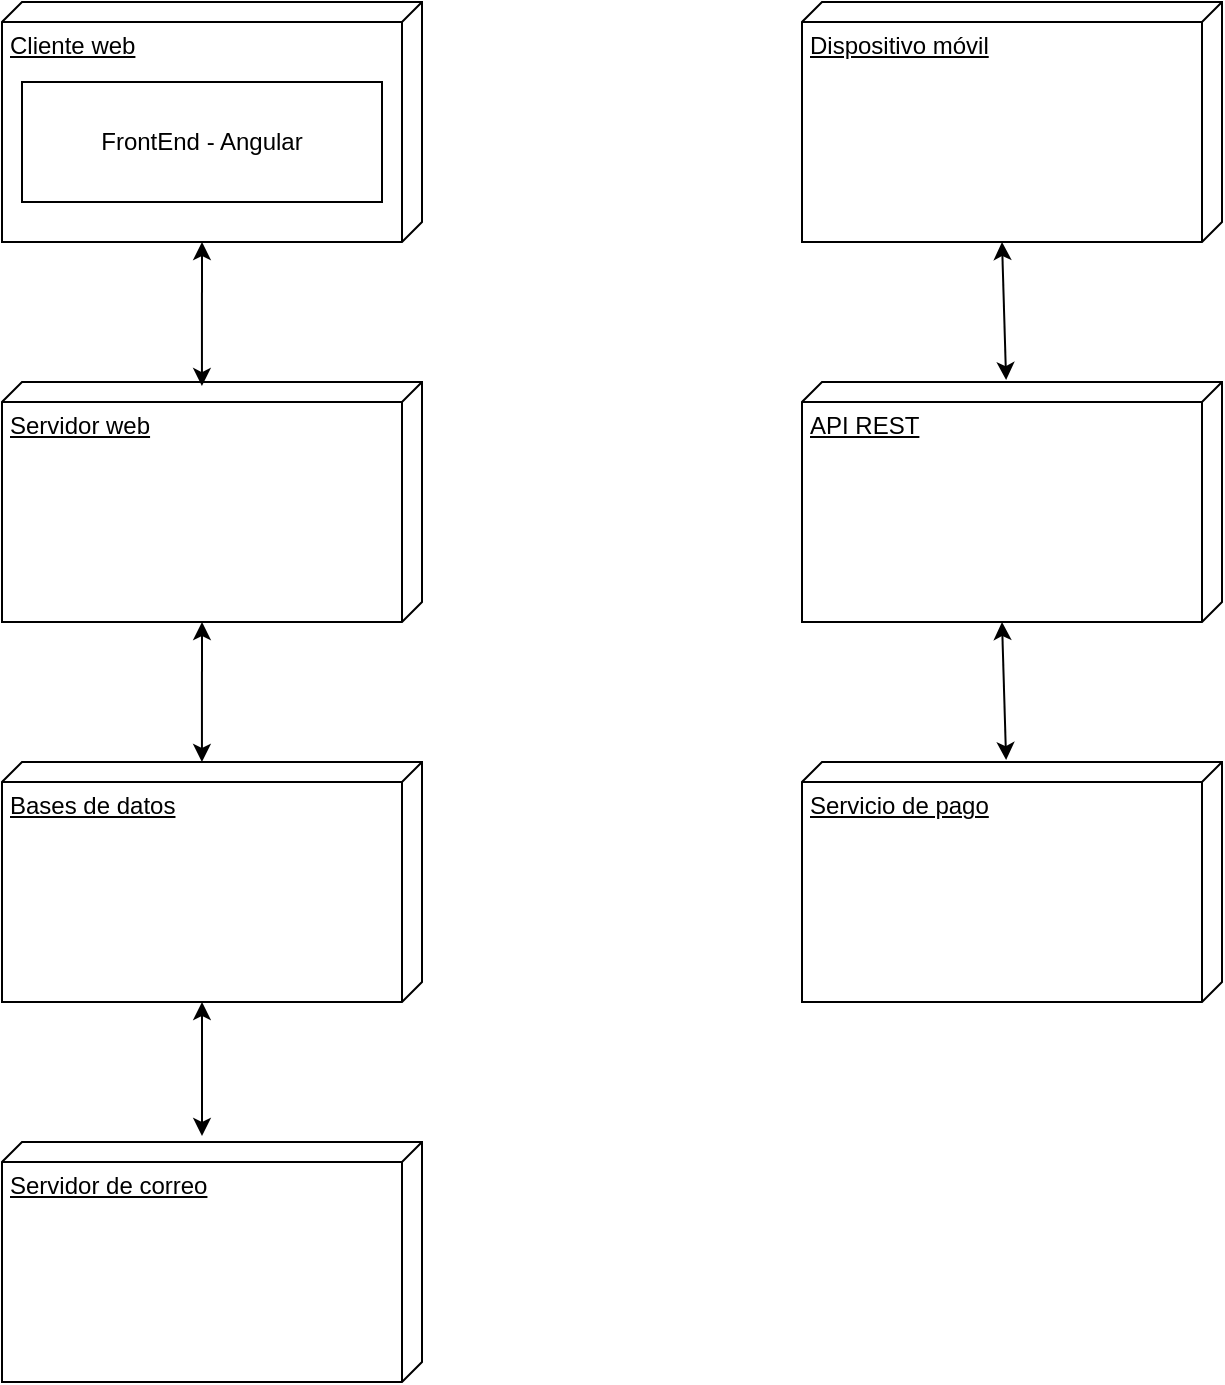 <mxfile version="26.1.3">
  <diagram name="Página-1" id="uUeh_ddypWySZxCycIik">
    <mxGraphModel grid="1" page="1" gridSize="10" guides="1" tooltips="1" connect="1" arrows="1" fold="1" pageScale="1" pageWidth="827" pageHeight="1169" math="0" shadow="0">
      <root>
        <mxCell id="0" />
        <mxCell id="1" parent="0" />
        <mxCell id="4GteqBBK0HGafkRfYPwq-1" value="Cliente web" style="verticalAlign=top;align=left;spacingTop=8;spacingLeft=2;spacingRight=12;shape=cube;size=10;direction=south;fontStyle=4;html=1;whiteSpace=wrap;" vertex="1" parent="1">
          <mxGeometry x="-760" y="30" width="210" height="120" as="geometry" />
        </mxCell>
        <mxCell id="4GteqBBK0HGafkRfYPwq-3" value="Dispositivo móvil" style="verticalAlign=top;align=left;spacingTop=8;spacingLeft=2;spacingRight=12;shape=cube;size=10;direction=south;fontStyle=4;html=1;whiteSpace=wrap;" vertex="1" parent="1">
          <mxGeometry x="-360" y="30" width="210" height="120" as="geometry" />
        </mxCell>
        <mxCell id="4GteqBBK0HGafkRfYPwq-4" value="Servidor web" style="verticalAlign=top;align=left;spacingTop=8;spacingLeft=2;spacingRight=12;shape=cube;size=10;direction=south;fontStyle=4;html=1;whiteSpace=wrap;" vertex="1" parent="1">
          <mxGeometry x="-760" y="220" width="210" height="120" as="geometry" />
        </mxCell>
        <mxCell id="4GteqBBK0HGafkRfYPwq-5" value="API REST" style="verticalAlign=top;align=left;spacingTop=8;spacingLeft=2;spacingRight=12;shape=cube;size=10;direction=south;fontStyle=4;html=1;whiteSpace=wrap;" vertex="1" parent="1">
          <mxGeometry x="-360" y="220" width="210" height="120" as="geometry" />
        </mxCell>
        <mxCell id="4GteqBBK0HGafkRfYPwq-6" value="Bases de datos" style="verticalAlign=top;align=left;spacingTop=8;spacingLeft=2;spacingRight=12;shape=cube;size=10;direction=south;fontStyle=4;html=1;whiteSpace=wrap;" vertex="1" parent="1">
          <mxGeometry x="-760" y="410" width="210" height="120" as="geometry" />
        </mxCell>
        <mxCell id="4GteqBBK0HGafkRfYPwq-7" value="Servicio de pago" style="verticalAlign=top;align=left;spacingTop=8;spacingLeft=2;spacingRight=12;shape=cube;size=10;direction=south;fontStyle=4;html=1;whiteSpace=wrap;" vertex="1" parent="1">
          <mxGeometry x="-360" y="410" width="210" height="120" as="geometry" />
        </mxCell>
        <mxCell id="4GteqBBK0HGafkRfYPwq-8" value="Servidor de correo" style="verticalAlign=top;align=left;spacingTop=8;spacingLeft=2;spacingRight=12;shape=cube;size=10;direction=south;fontStyle=4;html=1;whiteSpace=wrap;" vertex="1" parent="1">
          <mxGeometry x="-760" y="600" width="210" height="120" as="geometry" />
        </mxCell>
        <mxCell id="4GteqBBK0HGafkRfYPwq-10" value="FrontEnd - Angular" style="html=1;align=center;verticalAlign=middle;dashed=0;whiteSpace=wrap;" vertex="1" parent="1">
          <mxGeometry x="-750" y="70" width="180" height="60" as="geometry" />
        </mxCell>
        <mxCell id="4GteqBBK0HGafkRfYPwq-11" value="" style="endArrow=classic;startArrow=classic;html=1;rounded=0;exitX=-0.008;exitY=0.514;exitDx=0;exitDy=0;exitPerimeter=0;entryX=0;entryY=0;entryDx=120;entryDy=110;entryPerimeter=0;" edge="1" parent="1" source="4GteqBBK0HGafkRfYPwq-7" target="4GteqBBK0HGafkRfYPwq-5">
          <mxGeometry width="50" height="50" relative="1" as="geometry">
            <mxPoint x="-390" y="380" as="sourcePoint" />
            <mxPoint x="-560" y="360" as="targetPoint" />
            <Array as="points" />
          </mxGeometry>
        </mxCell>
        <mxCell id="4GteqBBK0HGafkRfYPwq-12" value="" style="endArrow=classic;startArrow=classic;html=1;rounded=0;entryX=0;entryY=0;entryDx=120;entryDy=110;entryPerimeter=0;" edge="1" parent="1" target="4GteqBBK0HGafkRfYPwq-6">
          <mxGeometry width="50" height="50" relative="1" as="geometry">
            <mxPoint x="-660" y="597" as="sourcePoint" />
            <mxPoint x="-520" y="560" as="targetPoint" />
          </mxGeometry>
        </mxCell>
        <mxCell id="4GteqBBK0HGafkRfYPwq-13" value="" style="endArrow=classic;startArrow=classic;html=1;rounded=0;exitX=-0.008;exitY=0.514;exitDx=0;exitDy=0;exitPerimeter=0;entryX=0;entryY=0;entryDx=120;entryDy=110;entryPerimeter=0;" edge="1" parent="1" source="4GteqBBK0HGafkRfYPwq-5" target="4GteqBBK0HGafkRfYPwq-3">
          <mxGeometry width="50" height="50" relative="1" as="geometry">
            <mxPoint x="-160" y="460" as="sourcePoint" />
            <mxPoint x="-110" y="410" as="targetPoint" />
          </mxGeometry>
        </mxCell>
        <mxCell id="4GteqBBK0HGafkRfYPwq-14" value="" style="endArrow=classic;startArrow=classic;html=1;rounded=0;entryX=0;entryY=0;entryDx=120;entryDy=110;entryPerimeter=0;exitX=0;exitY=0.524;exitDx=0;exitDy=0;exitPerimeter=0;" edge="1" parent="1" source="4GteqBBK0HGafkRfYPwq-6" target="4GteqBBK0HGafkRfYPwq-4">
          <mxGeometry width="50" height="50" relative="1" as="geometry">
            <mxPoint x="-160" y="460" as="sourcePoint" />
            <mxPoint x="-110" y="410" as="targetPoint" />
          </mxGeometry>
        </mxCell>
        <mxCell id="4GteqBBK0HGafkRfYPwq-15" value="" style="endArrow=classic;startArrow=classic;html=1;rounded=0;entryX=0;entryY=0;entryDx=120;entryDy=110;entryPerimeter=0;exitX=0.017;exitY=0.524;exitDx=0;exitDy=0;exitPerimeter=0;" edge="1" parent="1" source="4GteqBBK0HGafkRfYPwq-4" target="4GteqBBK0HGafkRfYPwq-1">
          <mxGeometry width="50" height="50" relative="1" as="geometry">
            <mxPoint x="-160" y="460" as="sourcePoint" />
            <mxPoint x="-110" y="410" as="targetPoint" />
          </mxGeometry>
        </mxCell>
      </root>
    </mxGraphModel>
  </diagram>
</mxfile>
